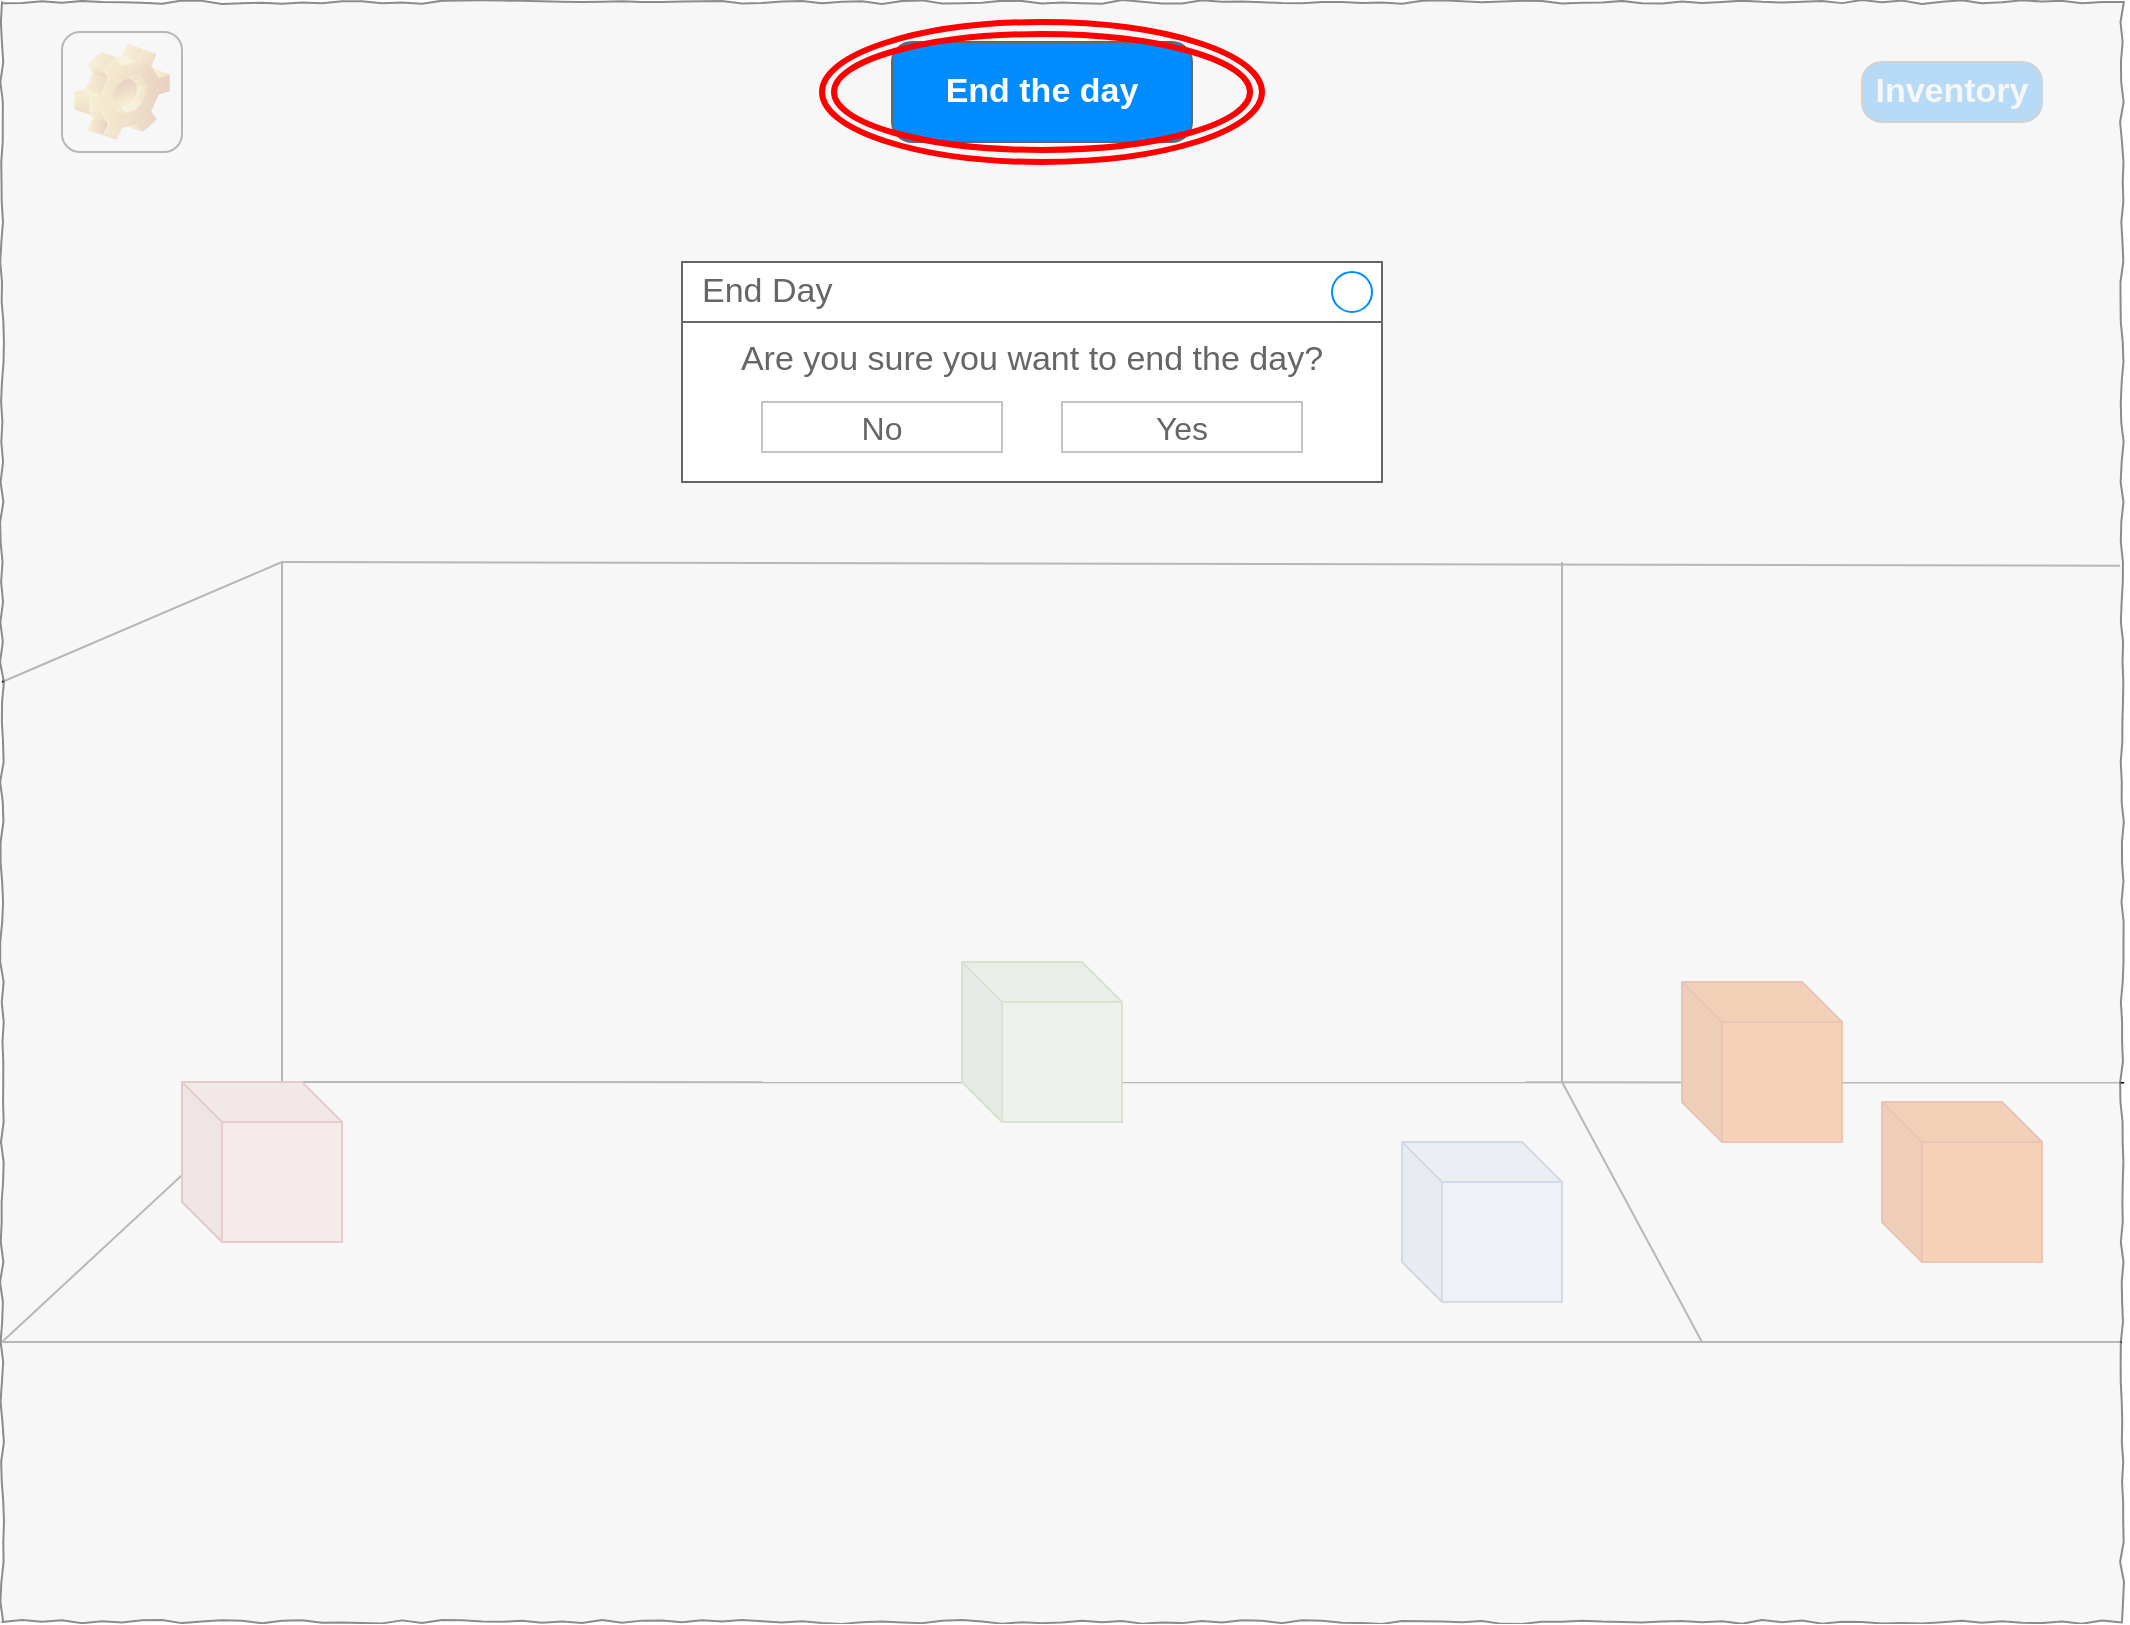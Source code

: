 <mxfile version="21.7.5" type="device">
  <diagram name="Page-1" id="F55Mbg4zzoxhmsfP9F2V">
    <mxGraphModel dx="2074" dy="790" grid="1" gridSize="10" guides="1" tooltips="1" connect="1" arrows="1" fold="1" page="1" pageScale="1" pageWidth="827" pageHeight="1169" math="0" shadow="0">
      <root>
        <mxCell id="0" />
        <mxCell id="1" parent="0" />
        <mxCell id="MvYqBOjVcbLFHdokLBEU-17" value="Inventory" style="strokeWidth=1;shadow=0;dashed=0;align=center;html=1;shape=mxgraph.mockup.buttons.button;strokeColor=#666666;fontColor=#ffffff;mainText=;buttonStyle=round;fontSize=17;fontStyle=1;fillColor=#008cff;whiteSpace=wrap;" parent="1" vertex="1">
          <mxGeometry x="950" y="50" width="90" height="30" as="geometry" />
        </mxCell>
        <object label="" Settings="" id="MvYqBOjVcbLFHdokLBEU-16">
          <mxCell style="icon;html=1;image=img/clipart/Gear_128x128.png;fontSize=13;" parent="1" vertex="1">
            <mxGeometry x="50" y="35" width="60" height="60" as="geometry" />
          </mxCell>
        </object>
        <mxCell id="MvYqBOjVcbLFHdokLBEU-2" value="" style="endArrow=none;html=1;rounded=0;entryX=0.132;entryY=0.667;entryDx=0;entryDy=0;entryPerimeter=0;" parent="1" target="MvYqBOjVcbLFHdokLBEU-1" edge="1">
          <mxGeometry width="50" height="50" relative="1" as="geometry">
            <mxPoint x="20" y="690" as="sourcePoint" />
            <mxPoint x="70" y="570" as="targetPoint" />
          </mxGeometry>
        </mxCell>
        <mxCell id="MvYqBOjVcbLFHdokLBEU-3" value="" style="endArrow=none;html=1;rounded=0;entryX=1.001;entryY=0.667;entryDx=0;entryDy=0;entryPerimeter=0;" parent="1" target="MvYqBOjVcbLFHdokLBEU-1" edge="1">
          <mxGeometry width="50" height="50" relative="1" as="geometry">
            <mxPoint x="160" y="560" as="sourcePoint" />
            <mxPoint x="570" y="400" as="targetPoint" />
          </mxGeometry>
        </mxCell>
        <mxCell id="MvYqBOjVcbLFHdokLBEU-4" value="" style="endArrow=none;html=1;rounded=0;entryX=1.001;entryY=0.667;entryDx=0;entryDy=0;entryPerimeter=0;" parent="1" edge="1">
          <mxGeometry width="50" height="50" relative="1" as="geometry">
            <mxPoint x="20" y="690" as="sourcePoint" />
            <mxPoint x="1080" y="690" as="targetPoint" />
          </mxGeometry>
        </mxCell>
        <mxCell id="MvYqBOjVcbLFHdokLBEU-5" value="" style="endArrow=none;html=1;rounded=0;entryX=0.132;entryY=0.667;entryDx=0;entryDy=0;entryPerimeter=0;" parent="1" edge="1">
          <mxGeometry width="50" height="50" relative="1" as="geometry">
            <mxPoint x="20" y="360" as="sourcePoint" />
            <mxPoint x="160" y="300" as="targetPoint" />
          </mxGeometry>
        </mxCell>
        <mxCell id="MvYqBOjVcbLFHdokLBEU-6" value="" style="endArrow=none;html=1;rounded=0;" parent="1" edge="1">
          <mxGeometry width="50" height="50" relative="1" as="geometry">
            <mxPoint x="160" y="560" as="sourcePoint" />
            <mxPoint x="160" y="300" as="targetPoint" />
          </mxGeometry>
        </mxCell>
        <mxCell id="MvYqBOjVcbLFHdokLBEU-7" value="" style="endArrow=none;html=1;rounded=0;entryX=0.999;entryY=0.348;entryDx=0;entryDy=0;entryPerimeter=0;" parent="1" target="MvYqBOjVcbLFHdokLBEU-1" edge="1">
          <mxGeometry width="50" height="50" relative="1" as="geometry">
            <mxPoint x="160" y="300" as="sourcePoint" />
            <mxPoint x="570" y="400" as="targetPoint" />
          </mxGeometry>
        </mxCell>
        <mxCell id="MvYqBOjVcbLFHdokLBEU-8" value="" style="shape=cube;whiteSpace=wrap;html=1;boundedLbl=1;backgroundOutline=1;darkOpacity=0.05;darkOpacity2=0.1;fillColor=#f8cecc;strokeColor=#b85450;" parent="1" vertex="1">
          <mxGeometry x="110" y="560" width="80" height="80" as="geometry" />
        </mxCell>
        <mxCell id="MvYqBOjVcbLFHdokLBEU-9" value="" style="shape=cube;whiteSpace=wrap;html=1;boundedLbl=1;backgroundOutline=1;darkOpacity=0.05;darkOpacity2=0.1;fillColor=#dae8fc;strokeColor=#6c8ebf;" parent="1" vertex="1">
          <mxGeometry x="720" y="590" width="80" height="80" as="geometry" />
        </mxCell>
        <mxCell id="MvYqBOjVcbLFHdokLBEU-10" value="" style="shape=cube;whiteSpace=wrap;html=1;boundedLbl=1;backgroundOutline=1;darkOpacity=0.05;darkOpacity2=0.1;fillColor=#d5e8d4;strokeColor=#82b366;" parent="1" vertex="1">
          <mxGeometry x="500" y="500" width="80" height="80" as="geometry" />
        </mxCell>
        <mxCell id="MvYqBOjVcbLFHdokLBEU-11" value="" style="endArrow=none;html=1;rounded=0;" parent="1" edge="1">
          <mxGeometry width="50" height="50" relative="1" as="geometry">
            <mxPoint x="800" y="560" as="sourcePoint" />
            <mxPoint x="800" y="300" as="targetPoint" />
          </mxGeometry>
        </mxCell>
        <mxCell id="MvYqBOjVcbLFHdokLBEU-12" value="" style="endArrow=none;html=1;rounded=0;" parent="1" edge="1">
          <mxGeometry width="50" height="50" relative="1" as="geometry">
            <mxPoint x="870" y="690" as="sourcePoint" />
            <mxPoint x="800" y="560" as="targetPoint" />
          </mxGeometry>
        </mxCell>
        <mxCell id="MvYqBOjVcbLFHdokLBEU-13" value="" style="shape=cube;whiteSpace=wrap;html=1;boundedLbl=1;backgroundOutline=1;darkOpacity=0.05;darkOpacity2=0.1;fillColor=#fa6800;strokeColor=#C73500;fontColor=#000000;" parent="1" vertex="1">
          <mxGeometry x="860" y="510" width="80" height="80" as="geometry" />
        </mxCell>
        <mxCell id="MvYqBOjVcbLFHdokLBEU-14" value="" style="shape=cube;whiteSpace=wrap;html=1;boundedLbl=1;backgroundOutline=1;darkOpacity=0.05;darkOpacity2=0.1;fillColor=#fa6800;strokeColor=#C73500;fontColor=#000000;" parent="1" vertex="1">
          <mxGeometry x="960" y="570" width="80" height="80" as="geometry" />
        </mxCell>
        <mxCell id="MvYqBOjVcbLFHdokLBEU-1" value="" style="whiteSpace=wrap;html=1;rounded=0;shadow=0;labelBackgroundColor=none;strokeColor=#666666;strokeWidth=1;fillColor=#f5f5f5;fontFamily=Verdana;fontSize=12;fontColor=#333333;align=center;comic=1;opacity=75;" parent="1" vertex="1">
          <mxGeometry x="20" y="20" width="1060" height="810" as="geometry" />
        </mxCell>
        <mxCell id="MvYqBOjVcbLFHdokLBEU-15" value="End the day" style="strokeWidth=1;shadow=0;dashed=0;align=center;html=1;shape=mxgraph.mockup.buttons.button;strokeColor=#666666;fontColor=#ffffff;mainText=;buttonStyle=round;fontSize=17;fontStyle=1;fillColor=#008cff;whiteSpace=wrap;" parent="1" vertex="1">
          <mxGeometry x="465" y="40" width="150" height="50" as="geometry" />
        </mxCell>
        <mxCell id="8K2IcSBL1Du599AhObWt-1" value="" style="ellipse;shape=doubleEllipse;whiteSpace=wrap;html=1;fillColor=none;strokeWidth=3;strokeColor=#FF0000;" vertex="1" parent="1">
          <mxGeometry x="430" y="30" width="220" height="70" as="geometry" />
        </mxCell>
        <mxCell id="MvYqBOjVcbLFHdokLBEU-18" value="Are you sure you want to end the day?" style="strokeWidth=1;shadow=0;dashed=0;align=center;html=1;shape=mxgraph.mockup.containers.rrect;rSize=0;strokeColor=#666666;fontColor=#666666;fontSize=17;verticalAlign=top;whiteSpace=wrap;fillColor=#ffffff;spacingTop=32;" parent="1" vertex="1">
          <mxGeometry x="360" y="150" width="350" height="110" as="geometry" />
        </mxCell>
        <mxCell id="MvYqBOjVcbLFHdokLBEU-19" value="End Day" style="strokeWidth=1;shadow=0;dashed=0;align=center;html=1;shape=mxgraph.mockup.containers.rrect;rSize=0;fontSize=17;fontColor=#666666;strokeColor=#666666;align=left;spacingLeft=8;fillColor=#ffffff;resizeWidth=1;whiteSpace=wrap;" parent="MvYqBOjVcbLFHdokLBEU-18" vertex="1">
          <mxGeometry width="350" height="30" relative="1" as="geometry" />
        </mxCell>
        <mxCell id="MvYqBOjVcbLFHdokLBEU-20" value="" style="shape=ellipse;strokeColor=#008cff;resizable=0;fillColor=none;html=1;" parent="MvYqBOjVcbLFHdokLBEU-19" vertex="1">
          <mxGeometry x="1" y="0.5" width="20" height="20" relative="1" as="geometry">
            <mxPoint x="-25" y="-10" as="offset" />
          </mxGeometry>
        </mxCell>
        <mxCell id="MvYqBOjVcbLFHdokLBEU-21" value="Yes" style="strokeWidth=1;shadow=0;dashed=0;align=center;html=1;shape=mxgraph.mockup.containers.rrect;rSize=0;fontSize=16;fontColor=#666666;strokeColor=#c4c4c4;resizable=0;whiteSpace=wrap;fillColor=#ffffff;" parent="MvYqBOjVcbLFHdokLBEU-18" vertex="1">
          <mxGeometry x="0.5" y="1" width="120" height="25" relative="1" as="geometry">
            <mxPoint x="15" y="-40" as="offset" />
          </mxGeometry>
        </mxCell>
        <mxCell id="MvYqBOjVcbLFHdokLBEU-23" value="No" style="strokeWidth=1;shadow=0;dashed=0;align=center;html=1;shape=mxgraph.mockup.containers.rrect;rSize=0;fontSize=16;fontColor=#666666;strokeColor=#c4c4c4;resizable=0;whiteSpace=wrap;fillColor=#ffffff;" parent="MvYqBOjVcbLFHdokLBEU-18" vertex="1">
          <mxGeometry x="39.999" y="70" width="120" height="25" as="geometry" />
        </mxCell>
      </root>
    </mxGraphModel>
  </diagram>
</mxfile>
